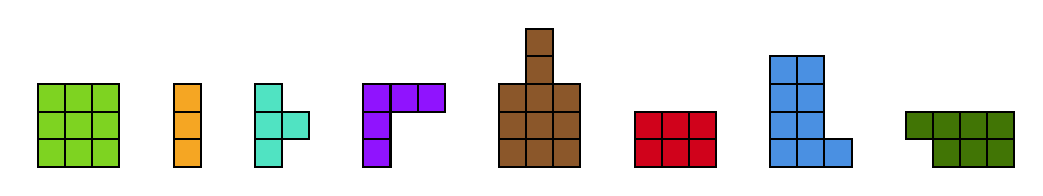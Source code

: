 \tikzset{every picture/.style={line width=0.75pt}} %set default line width to 0.75pt

\begin{tikzpicture}[x=1pt,y=1pt,yscale=-1,xscale=1]
%uncomment if require: \path (0,235); %set diagram left start at 0, and has height of 235

%Shape: Rectangle [id:dp9777322586147241]
\draw  [color={rgb, 255:red, 0; green, 0; blue, 0 }  ,draw opacity=1 ][fill={rgb, 255:red, 126; green, 211; blue, 33 }  ,fill opacity=1 ][line width=0.75]  (180.15,50.04) -- (189.95,50.04) -- (189.95,60.04) -- (180.15,60.04) -- cycle ;
%Shape: Rectangle [id:dp5643921503512281]
\draw  [color={rgb, 255:red, 0; green, 0; blue, 0 }  ,draw opacity=1 ][fill={rgb, 255:red, 126; green, 211; blue, 33 }  ,fill opacity=1 ][line width=0.75]  (189.95,50.04) -- (199.75,50.04) -- (199.75,60.04) -- (189.95,60.04) -- cycle ;
%Shape: Rectangle [id:dp2656365377183654]
\draw  [color={rgb, 255:red, 0; green, 0; blue, 0 }  ,draw opacity=1 ][fill={rgb, 255:red, 126; green, 211; blue, 33 }  ,fill opacity=1 ][line width=0.75]  (180.15,60.04) -- (189.95,60.04) -- (189.95,70.04) -- (180.15,70.04) -- cycle ;
%Shape: Rectangle [id:dp3442854146601232]
\draw  [color={rgb, 255:red, 0; green, 0; blue, 0 }  ,draw opacity=1 ][fill={rgb, 255:red, 126; green, 211; blue, 33 }  ,fill opacity=1 ][line width=0.75]  (189.95,60.04) -- (199.75,60.04) -- (199.75,70.04) -- (189.95,70.04) -- cycle ;
%Shape: Rectangle [id:dp026943086469769284]
\draw  [color={rgb, 255:red, 0; green, 0; blue, 0 }  ,draw opacity=1 ][fill={rgb, 255:red, 126; green, 211; blue, 33 }  ,fill opacity=1 ][line width=0.75]  (199.75,50.04) -- (209.55,50.04) -- (209.55,60.04) -- (199.75,60.04) -- cycle ;
%Shape: Rectangle [id:dp24178310152356564]
\draw  [color={rgb, 255:red, 0; green, 0; blue, 0 }  ,draw opacity=1 ][fill={rgb, 255:red, 126; green, 211; blue, 33 }  ,fill opacity=1 ][line width=0.75]  (199.75,60.04) -- (209.55,60.04) -- (209.55,70.04) -- (199.75,70.04) -- cycle ;
%Shape: Rectangle [id:dp8978302733140608]
\draw  [color={rgb, 255:red, 0; green, 0; blue, 0 }  ,draw opacity=1 ][fill={rgb, 255:red, 126; green, 211; blue, 33 }  ,fill opacity=1 ][line width=0.75]  (199.75,70.04) -- (209.55,70.04) -- (209.55,80.04) -- (199.75,80.04) -- cycle ;
%Shape: Rectangle [id:dp9781999160020896]
\draw  [color={rgb, 255:red, 0; green, 0; blue, 0 }  ,draw opacity=1 ][fill={rgb, 255:red, 126; green, 211; blue, 33 }  ,fill opacity=1 ][line width=0.75]  (189.95,70.04) -- (199.75,70.04) -- (199.75,80.04) -- (189.95,80.04) -- cycle ;
%Shape: Rectangle [id:dp9948264741762237]
\draw  [color={rgb, 255:red, 0; green, 0; blue, 0 }  ,draw opacity=1 ][fill={rgb, 255:red, 126; green, 211; blue, 33 }  ,fill opacity=1 ][line width=0.75]  (180.15,70.04) -- (189.95,70.04) -- (189.95,80.04) -- (180.15,80.04) -- cycle ;
%Shape: Rectangle [id:dp7670141233033437]
\draw  [color={rgb, 255:red, 0; green, 0; blue, 0 }  ,draw opacity=1 ][fill={rgb, 255:red, 245; green, 166; blue, 35 }  ,fill opacity=1 ][line width=0.75]  (229.15,50.04) -- (238.95,50.04) -- (238.95,60.04) -- (229.15,60.04) -- cycle ;
%Shape: Rectangle [id:dp04088026261938915]
\draw  [color={rgb, 255:red, 0; green, 0; blue, 0 }  ,draw opacity=1 ][fill={rgb, 255:red, 245; green, 166; blue, 35 }  ,fill opacity=1 ][line width=0.75]  (229.15,60.04) -- (238.95,60.04) -- (238.95,70.04) -- (229.15,70.04) -- cycle ;
%Shape: Rectangle [id:dp23910333841895082]
\draw  [color={rgb, 255:red, 0; green, 0; blue, 0 }  ,draw opacity=1 ][fill={rgb, 255:red, 245; green, 166; blue, 35 }  ,fill opacity=1 ][line width=0.75]  (229.15,70.04) -- (238.95,70.04) -- (238.95,80.04) -- (229.15,80.04) -- cycle ;
%Shape: Rectangle [id:dp5479449658889934]
\draw  [color={rgb, 255:red, 0; green, 0; blue, 0 }  ,draw opacity=1 ][fill={rgb, 255:red, 80; green, 227; blue, 194 }  ,fill opacity=1 ][line width=0.75]  (258.55,70.04) -- (268.35,70.04) -- (268.35,80.04) -- (258.55,80.04) -- cycle ;
%Shape: Rectangle [id:dp24900658665942066]
\draw  [color={rgb, 255:red, 0; green, 0; blue, 0 }  ,draw opacity=1 ][fill={rgb, 255:red, 80; green, 227; blue, 194 }  ,fill opacity=1 ][line width=0.75]  (258.55,50.04) -- (268.35,50.04) -- (268.35,60.04) -- (258.55,60.04) -- cycle ;
%Shape: Rectangle [id:dp9051424246072522]
\draw  [color={rgb, 255:red, 0; green, 0; blue, 0 }  ,draw opacity=1 ][fill={rgb, 255:red, 80; green, 227; blue, 194 }  ,fill opacity=1 ][line width=0.75]  (258.55,60.04) -- (268.35,60.04) -- (268.35,70.04) -- (258.55,70.04) -- cycle ;
%Shape: Rectangle [id:dp20877566400813574]
\draw  [color={rgb, 255:red, 0; green, 0; blue, 0 }  ,draw opacity=1 ][fill={rgb, 255:red, 80; green, 227; blue, 194 }  ,fill opacity=1 ][line width=0.75]  (268.35,60.04) -- (278.15,60.04) -- (278.15,70.04) -- (268.35,70.04) -- cycle ;
%Shape: Rectangle [id:dp7463070383085549]
\draw  [color={rgb, 255:red, 0; green, 0; blue, 0 }  ,draw opacity=1 ][fill={rgb, 255:red, 144; green, 19; blue, 254 }  ,fill opacity=1 ][line width=0.75]  (297.75,60.04) -- (307.55,60.04) -- (307.55,70.04) -- (297.75,70.04) -- cycle ;
%Shape: Rectangle [id:dp5817482651613091]
\draw  [color={rgb, 255:red, 0; green, 0; blue, 0 }  ,draw opacity=1 ][fill={rgb, 255:red, 144; green, 19; blue, 254 }  ,fill opacity=1 ][line width=0.75]  (297.75,50.04) -- (307.55,50.04) -- (307.55,60.04) -- (297.75,60.04) -- cycle ;
%Shape: Rectangle [id:dp5139194366611862]
\draw  [color={rgb, 255:red, 0; green, 0; blue, 0 }  ,draw opacity=1 ][fill={rgb, 255:red, 144; green, 19; blue, 254 }  ,fill opacity=1 ][line width=0.75]  (297.75,70.04) -- (307.55,70.04) -- (307.55,80.04) -- (297.75,80.04) -- cycle ;
%Shape: Rectangle [id:dp0844836236320533]
\draw  [color={rgb, 255:red, 0; green, 0; blue, 0 }  ,draw opacity=1 ][fill={rgb, 255:red, 144; green, 19; blue, 254 }  ,fill opacity=1 ][line width=0.75]  (307.55,50.04) -- (317.35,50.04) -- (317.35,60.04) -- (307.55,60.04) -- cycle ;
%Shape: Rectangle [id:dp6981612904215215]
\draw  [color={rgb, 255:red, 0; green, 0; blue, 0 }  ,draw opacity=1 ][fill={rgb, 255:red, 144; green, 19; blue, 254 }  ,fill opacity=1 ][line width=0.75]  (317.35,50.04) -- (327.15,50.04) -- (327.15,60.04) -- (317.35,60.04) -- cycle ;
%Shape: Rectangle [id:dp5551743492475295]
\draw  [color={rgb, 255:red, 0; green, 0; blue, 0 }  ,draw opacity=1 ][fill={rgb, 255:red, 139; green, 87; blue, 42 }  ,fill opacity=1 ][line width=0.75]  (346.75,50.04) -- (356.55,50.04) -- (356.55,60.04) -- (346.75,60.04) -- cycle ;
%Shape: Rectangle [id:dp5756209184456107]
\draw  [color={rgb, 255:red, 0; green, 0; blue, 0 }  ,draw opacity=1 ][fill={rgb, 255:red, 139; green, 87; blue, 42 }  ,fill opacity=1 ][line width=0.75]  (346.75,60.04) -- (356.55,60.04) -- (356.55,70.04) -- (346.75,70.04) -- cycle ;
%Shape: Rectangle [id:dp6348941330811271]
\draw  [color={rgb, 255:red, 0; green, 0; blue, 0 }  ,draw opacity=1 ][fill={rgb, 255:red, 139; green, 87; blue, 42 }  ,fill opacity=1 ][line width=0.75]  (356.55,50.04) -- (366.35,50.04) -- (366.35,60.04) -- (356.55,60.04) -- cycle ;
%Shape: Rectangle [id:dp8301788734565072]
\draw  [color={rgb, 255:red, 0; green, 0; blue, 0 }  ,draw opacity=1 ][fill={rgb, 255:red, 139; green, 87; blue, 42 }  ,fill opacity=1 ][line width=0.75]  (356.55,60.04) -- (366.35,60.04) -- (366.35,70.04) -- (356.55,70.04) -- cycle ;
%Shape: Rectangle [id:dp7829057338389512]
\draw  [color={rgb, 255:red, 0; green, 0; blue, 0 }  ,draw opacity=1 ][fill={rgb, 255:red, 139; green, 87; blue, 42 }  ,fill opacity=1 ][line width=0.75]  (346.75,70.04) -- (356.55,70.04) -- (356.55,80.04) -- (346.75,80.04) -- cycle ;
%Shape: Rectangle [id:dp3712039551146994]
\draw  [color={rgb, 255:red, 0; green, 0; blue, 0 }  ,draw opacity=1 ][fill={rgb, 255:red, 139; green, 87; blue, 42 }  ,fill opacity=1 ][line width=0.75]  (356.55,70.04) -- (366.35,70.04) -- (366.35,80.04) -- (356.55,80.04) -- cycle ;
%Shape: Rectangle [id:dp13285358475192177]
\draw  [color={rgb, 255:red, 0; green, 0; blue, 0 }  ,draw opacity=1 ][fill={rgb, 255:red, 139; green, 87; blue, 42 }  ,fill opacity=1 ][line width=0.75]  (366.35,70.04) -- (376.15,70.04) -- (376.15,80.04) -- (366.35,80.04) -- cycle ;
%Shape: Rectangle [id:dp7715824790936205]
\draw  [color={rgb, 255:red, 0; green, 0; blue, 0 }  ,draw opacity=1 ][fill={rgb, 255:red, 139; green, 87; blue, 42 }  ,fill opacity=1 ][line width=0.75]  (366.35,60.04) -- (376.15,60.04) -- (376.15,70.04) -- (366.35,70.04) -- cycle ;
%Shape: Rectangle [id:dp3449796101141618]
\draw  [color={rgb, 255:red, 0; green, 0; blue, 0 }  ,draw opacity=1 ][fill={rgb, 255:red, 139; green, 87; blue, 42 }  ,fill opacity=1 ][line width=0.75]  (366.35,50.04) -- (376.15,50.04) -- (376.15,60.04) -- (366.35,60.04) -- cycle ;
%Shape: Rectangle [id:dp16677713737745214]
\draw  [color={rgb, 255:red, 0; green, 0; blue, 0 }  ,draw opacity=1 ][fill={rgb, 255:red, 139; green, 87; blue, 42 }  ,fill opacity=1 ][line width=0.75]  (356.55,40.04) -- (366.35,40.04) -- (366.35,50.04) -- (356.55,50.04) -- cycle ;
%Shape: Rectangle [id:dp2763666458417998]
\draw  [color={rgb, 255:red, 0; green, 0; blue, 0 }  ,draw opacity=1 ][fill={rgb, 255:red, 139; green, 87; blue, 42 }  ,fill opacity=1 ][line width=0.75]  (356.55,30.04) -- (366.35,30.04) -- (366.35,40.04) -- (356.55,40.04) -- cycle ;
%Shape: Rectangle [id:dp8168324856584601]
\draw  [color={rgb, 255:red, 0; green, 0; blue, 0 }  ,draw opacity=1 ][fill={rgb, 255:red, 208; green, 2; blue, 27 }  ,fill opacity=1 ][line width=0.75]  (395.75,60.04) -- (405.55,60.04) -- (405.55,70.04) -- (395.75,70.04) -- cycle ;
%Shape: Rectangle [id:dp7214289647668896]
\draw  [color={rgb, 255:red, 0; green, 0; blue, 0 }  ,draw opacity=1 ][fill={rgb, 255:red, 208; green, 2; blue, 27 }  ,fill opacity=1 ][line width=0.75]  (395.75,70.04) -- (405.55,70.04) -- (405.55,80.04) -- (395.75,80.04) -- cycle ;
%Shape: Rectangle [id:dp2259114419872651]
\draw  [color={rgb, 255:red, 0; green, 0; blue, 0 }  ,draw opacity=1 ][fill={rgb, 255:red, 208; green, 2; blue, 27 }  ,fill opacity=1 ][line width=0.75]  (405.55,70.04) -- (415.35,70.04) -- (415.35,80.04) -- (405.55,80.04) -- cycle ;
%Shape: Rectangle [id:dp4717862997923473]
\draw  [color={rgb, 255:red, 0; green, 0; blue, 0 }  ,draw opacity=1 ][fill={rgb, 255:red, 208; green, 2; blue, 27 }  ,fill opacity=1 ][line width=0.75]  (415.35,70.04) -- (425.15,70.04) -- (425.15,80.04) -- (415.35,80.04) -- cycle ;
%Shape: Rectangle [id:dp9611478122162561]
\draw  [color={rgb, 255:red, 0; green, 0; blue, 0 }  ,draw opacity=1 ][fill={rgb, 255:red, 208; green, 2; blue, 27 }  ,fill opacity=1 ][line width=0.75]  (405.55,60.04) -- (415.35,60.04) -- (415.35,70.04) -- (405.55,70.04) -- cycle ;
%Shape: Rectangle [id:dp7494245037857424]
\draw  [color={rgb, 255:red, 0; green, 0; blue, 0 }  ,draw opacity=1 ][fill={rgb, 255:red, 208; green, 2; blue, 27 }  ,fill opacity=1 ][line width=0.75]  (415.35,60.04) -- (425.15,60.04) -- (425.15,70.04) -- (415.35,70.04) -- cycle ;
%Shape: Rectangle [id:dp6232296167130805]
\draw  [color={rgb, 255:red, 0; green, 0; blue, 0 }  ,draw opacity=1 ][fill={rgb, 255:red, 74; green, 144; blue, 226 }  ,fill opacity=1 ][line width=0.75]  (444.75,70.04) -- (454.55,70.04) -- (454.55,80.04) -- (444.75,80.04) -- cycle ;
%Shape: Rectangle [id:dp8683869337578874]
\draw  [color={rgb, 255:red, 0; green, 0; blue, 0 }  ,draw opacity=1 ][fill={rgb, 255:red, 74; green, 144; blue, 226 }  ,fill opacity=1 ][line width=0.75]  (454.55,70.04) -- (464.35,70.04) -- (464.35,80.04) -- (454.55,80.04) -- cycle ;
%Shape: Rectangle [id:dp7124076163428046]
\draw  [color={rgb, 255:red, 0; green, 0; blue, 0 }  ,draw opacity=1 ][fill={rgb, 255:red, 74; green, 144; blue, 226 }  ,fill opacity=1 ][line width=0.75]  (464.35,70.04) -- (474.15,70.04) -- (474.15,80.04) -- (464.35,80.04) -- cycle ;
%Shape: Rectangle [id:dp6456653335371463]
\draw  [color={rgb, 255:red, 0; green, 0; blue, 0 }  ,draw opacity=1 ][fill={rgb, 255:red, 74; green, 144; blue, 226 }  ,fill opacity=1 ][line width=0.75]  (454.55,60.04) -- (464.35,60.04) -- (464.35,70.04) -- (454.55,70.04) -- cycle ;
%Shape: Rectangle [id:dp7585326477718629]
\draw  [color={rgb, 255:red, 0; green, 0; blue, 0 }  ,draw opacity=1 ][fill={rgb, 255:red, 74; green, 144; blue, 226 }  ,fill opacity=1 ][line width=0.75]  (454.55,50.04) -- (464.35,50.04) -- (464.35,60.04) -- (454.55,60.04) -- cycle ;
%Shape: Rectangle [id:dp6160757259731467]
\draw  [color={rgb, 255:red, 0; green, 0; blue, 0 }  ,draw opacity=1 ][fill={rgb, 255:red, 74; green, 144; blue, 226 }  ,fill opacity=1 ][line width=0.75]  (454.55,40.04) -- (464.35,40.04) -- (464.35,50.04) -- (454.55,50.04) -- cycle ;
%Shape: Rectangle [id:dp006474296055878126]
\draw  [color={rgb, 255:red, 0; green, 0; blue, 0 }  ,draw opacity=1 ][fill={rgb, 255:red, 74; green, 144; blue, 226 }  ,fill opacity=1 ][line width=0.75]  (444.75,40.04) -- (454.55,40.04) -- (454.55,50.04) -- (444.75,50.04) -- cycle ;
%Shape: Rectangle [id:dp5090163286459264]
\draw  [color={rgb, 255:red, 0; green, 0; blue, 0 }  ,draw opacity=1 ][fill={rgb, 255:red, 74; green, 144; blue, 226 }  ,fill opacity=1 ][line width=0.75]  (444.75,50.04) -- (454.55,50.04) -- (454.55,60.04) -- (444.75,60.04) -- cycle ;
%Shape: Rectangle [id:dp906789860877004]
\draw  [color={rgb, 255:red, 0; green, 0; blue, 0 }  ,draw opacity=1 ][fill={rgb, 255:red, 74; green, 144; blue, 226 }  ,fill opacity=1 ][line width=0.75]  (444.75,60.04) -- (454.55,60.04) -- (454.55,70.04) -- (444.75,70.04) -- cycle ;
%Shape: Rectangle [id:dp6011585657537859]
\draw  [color={rgb, 255:red, 0; green, 0; blue, 0 }  ,draw opacity=1 ][fill={rgb, 255:red, 65; green, 117; blue, 5 }  ,fill opacity=1 ][line width=0.75]  (503.55,60.04) -- (513.35,60.04) -- (513.35,70.04) -- (503.55,70.04) -- cycle ;
%Shape: Rectangle [id:dp41702289164611983]
\draw  [color={rgb, 255:red, 0; green, 0; blue, 0 }  ,draw opacity=1 ][fill={rgb, 255:red, 65; green, 117; blue, 5 }  ,fill opacity=1 ][line width=0.75]  (493.75,60.04) -- (503.55,60.04) -- (503.55,70.04) -- (493.75,70.04) -- cycle ;
%Shape: Rectangle [id:dp7475521297203958]
\draw  [color={rgb, 255:red, 0; green, 0; blue, 0 }  ,draw opacity=1 ][fill={rgb, 255:red, 65; green, 117; blue, 5 }  ,fill opacity=1 ][line width=0.75]  (503.55,70.04) -- (513.35,70.04) -- (513.35,80.04) -- (503.55,80.04) -- cycle ;
%Shape: Rectangle [id:dp7415821682894657]
\draw  [color={rgb, 255:red, 0; green, 0; blue, 0 }  ,draw opacity=1 ][fill={rgb, 255:red, 65; green, 117; blue, 5 }  ,fill opacity=1 ][line width=0.75]  (513.35,70.04) -- (523.15,70.04) -- (523.15,80.04) -- (513.35,80.04) -- cycle ;
%Shape: Rectangle [id:dp12102946712408946]
\draw  [color={rgb, 255:red, 0; green, 0; blue, 0 }  ,draw opacity=1 ][fill={rgb, 255:red, 65; green, 117; blue, 5 }  ,fill opacity=1 ][line width=0.75]  (523.15,70.04) -- (532.95,70.04) -- (532.95,80.04) -- (523.15,80.04) -- cycle ;
%Shape: Rectangle [id:dp026773285156175275]
\draw  [color={rgb, 255:red, 0; green, 0; blue, 0 }  ,draw opacity=1 ][fill={rgb, 255:red, 65; green, 117; blue, 5 }  ,fill opacity=1 ][line width=0.75]  (523.15,60.04) -- (532.95,60.04) -- (532.95,70.04) -- (523.15,70.04) -- cycle ;
%Shape: Rectangle [id:dp7362798318979569]
\draw  [color={rgb, 255:red, 0; green, 0; blue, 0 }  ,draw opacity=1 ][fill={rgb, 255:red, 65; green, 117; blue, 5 }  ,fill opacity=1 ][line width=0.75]  (513.35,60.04) -- (523.15,60.04) -- (523.15,70.04) -- (513.35,70.04) -- cycle ;
\end{tikzpicture}
